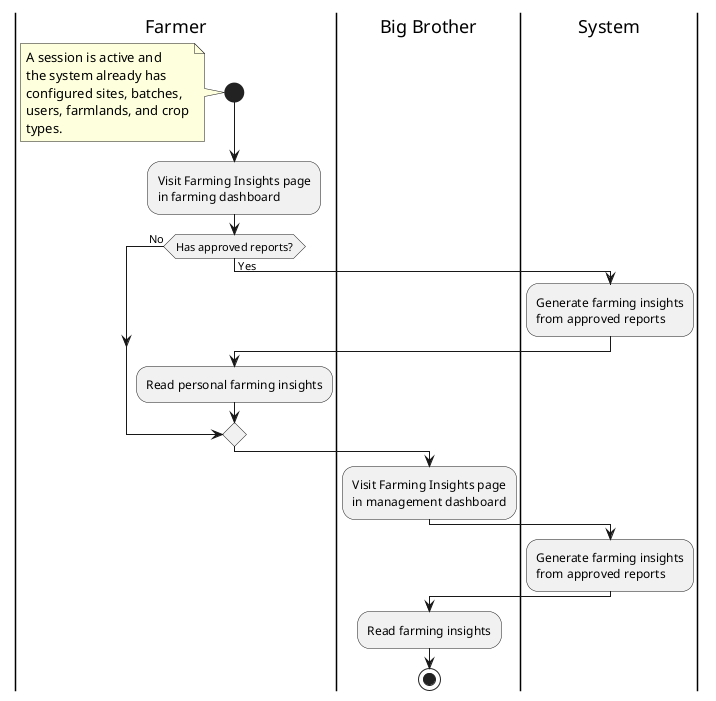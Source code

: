 @startuml

|Farmer|
|Big Brother|
|System|

|Farmer|
start
note left
    A session is active and
    the system already has
    configured sites, batches,
    users, farmlands, and crop
    types.
endnote

|Farmer|
:Visit Farming Insights page
in farming dashboard;

if (Has approved reports?) then (Yes)
    |System|
    :Generate farming insights
    from approved reports;

    |Farmer|
    :Read personal farming insights;
else (No)
endif

|Big Brother|
:Visit Farming Insights page
in management dashboard;

|System|
:Generate farming insights
from approved reports;

|Big Brother|
:Read farming insights;

stop

@enduml